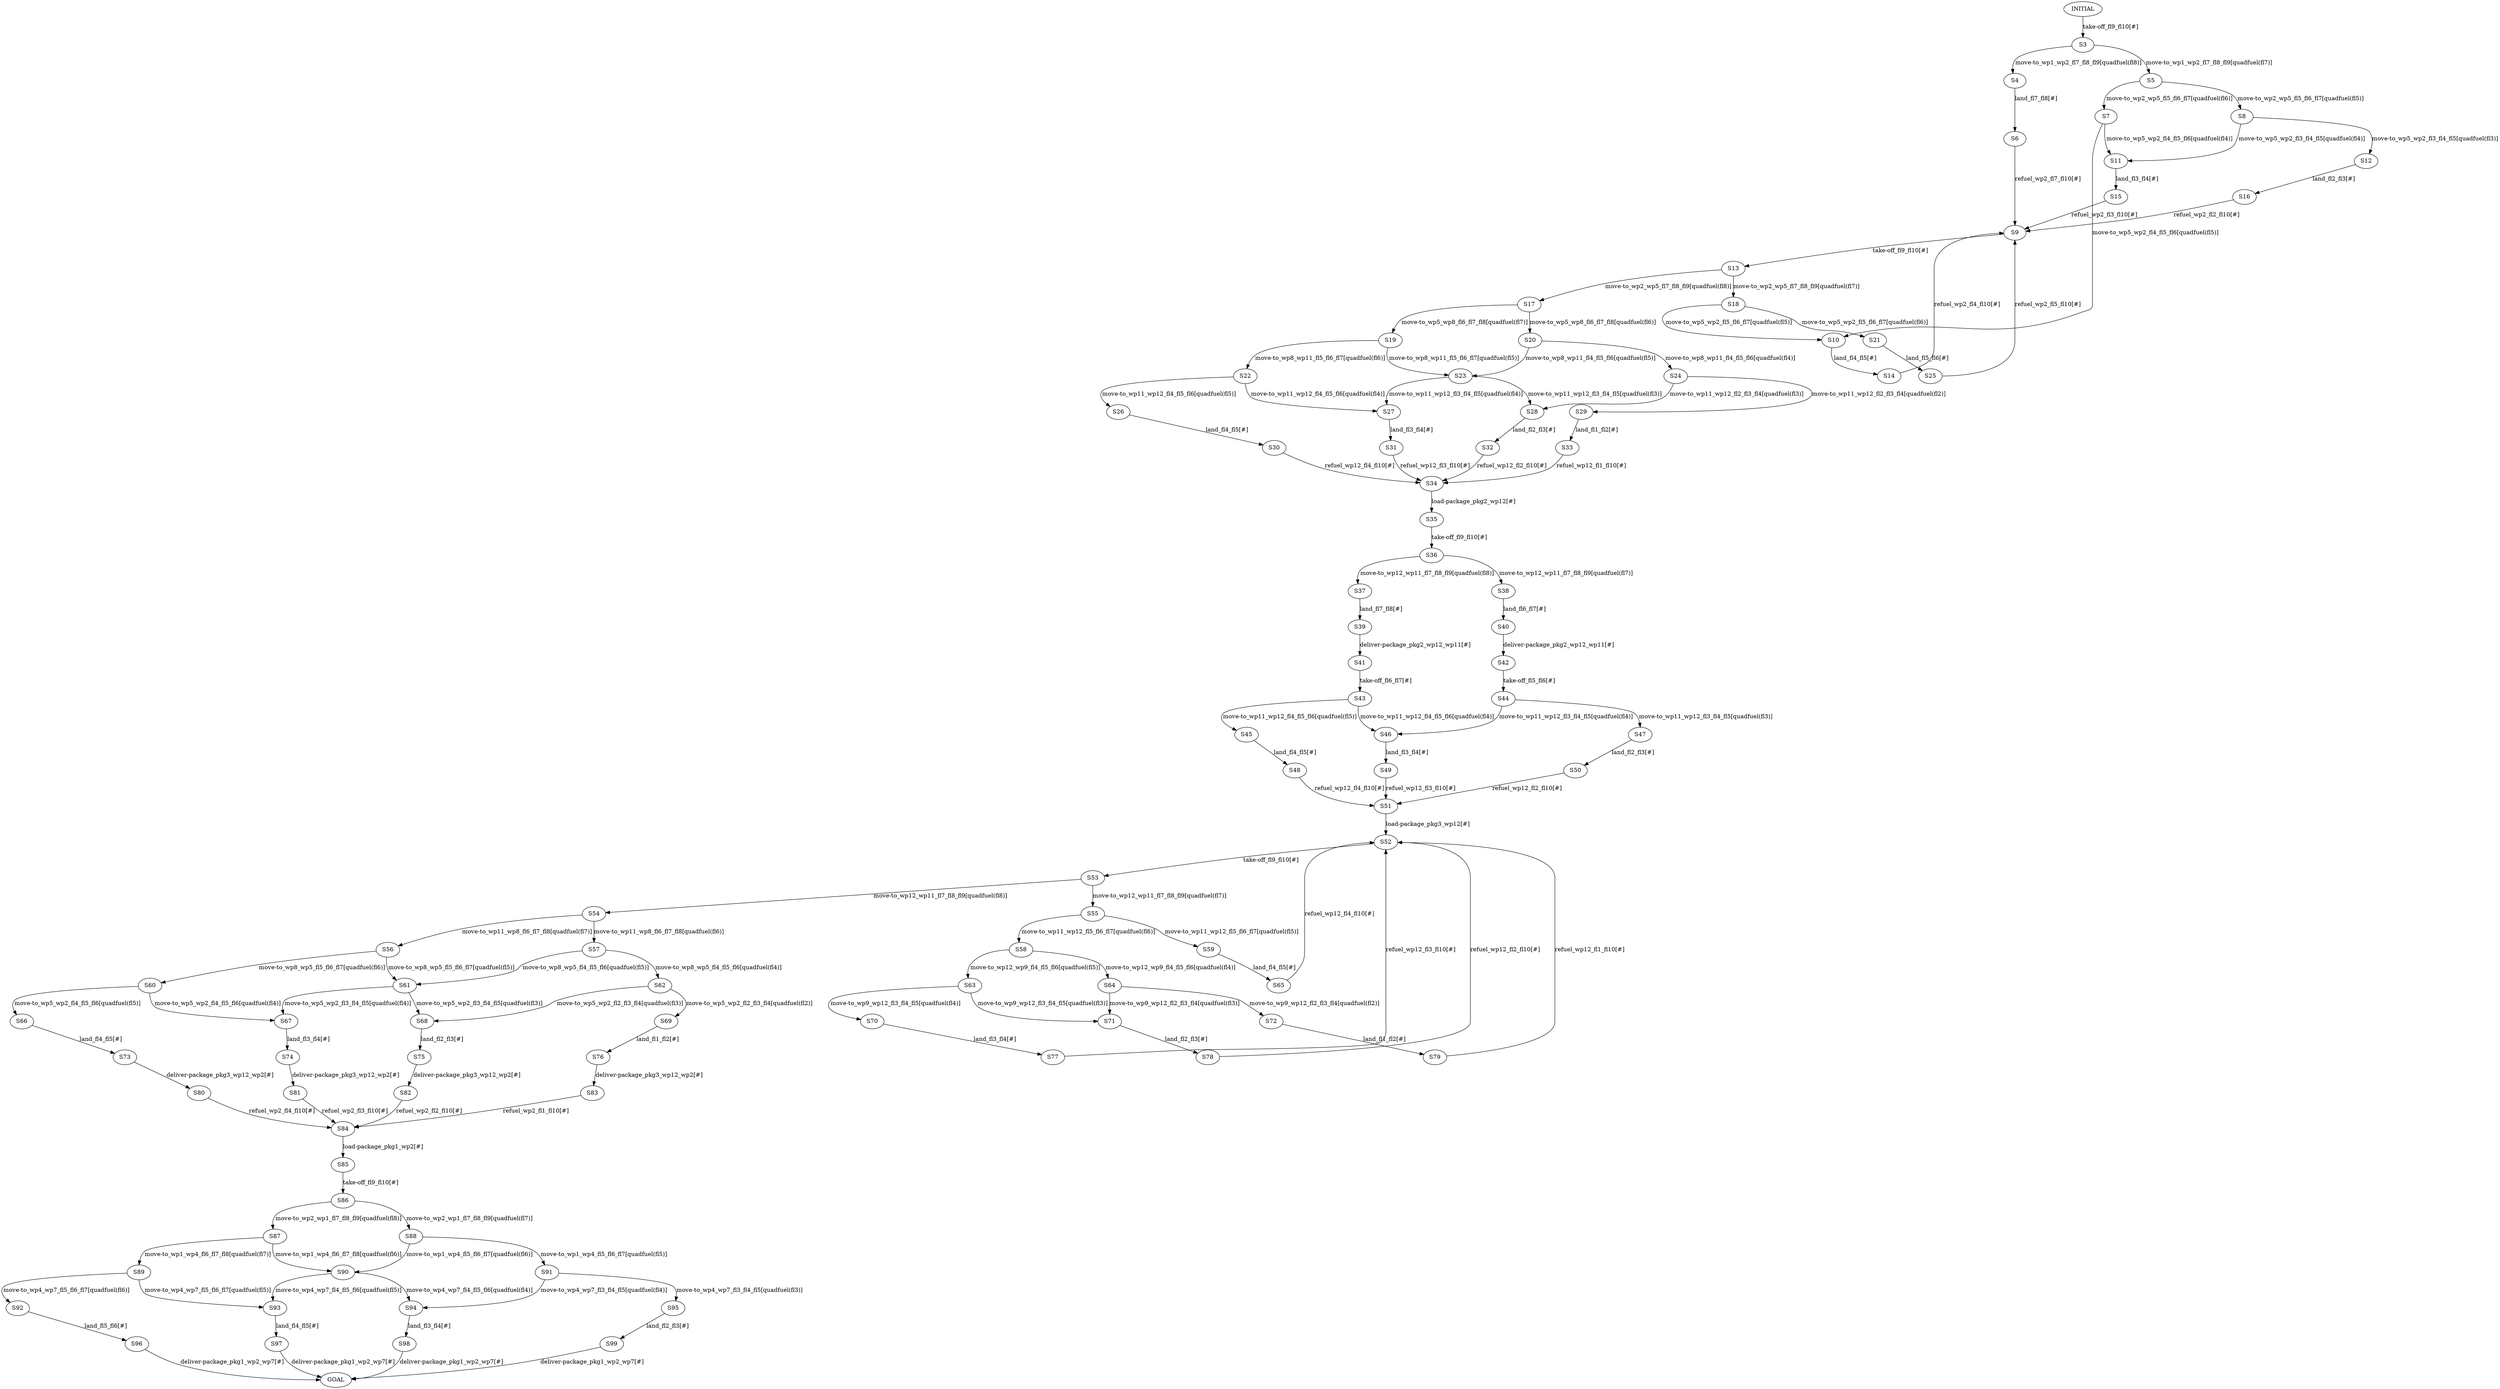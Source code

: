 digraph  {
	node [label="\N"];
	1	 [label=INITIAL];
	3	 [label=S3];
	1 -> 3 [key=0,
	label="take-off_fl9_fl10[#]"];
2 [label=GOAL];
4 [label=S4];
3 -> 4 [key=0,
label="move-to_wp1_wp2_fl7_fl8_fl9[quadfuel(fl8)]"];
5 [label=S5];
3 -> 5 [key=0,
label="move-to_wp1_wp2_fl7_fl8_fl9[quadfuel(fl7)]"];
6 [label=S6];
4 -> 6 [key=0,
label="land_fl7_fl8[#]"];
7 [label=S7];
5 -> 7 [key=0,
label="move-to_wp2_wp5_fl5_fl6_fl7[quadfuel(fl6)]"];
8 [label=S8];
5 -> 8 [key=0,
label="move-to_wp2_wp5_fl5_fl6_fl7[quadfuel(fl5)]"];
9 [label=S9];
6 -> 9 [key=0,
label="refuel_wp2_fl7_fl10[#]"];
10 [label=S10];
7 -> 10 [key=0,
label="move-to_wp5_wp2_fl4_fl5_fl6[quadfuel(fl5)]"];
11 [label=S11];
7 -> 11 [key=0,
label="move-to_wp5_wp2_fl4_fl5_fl6[quadfuel(fl4)]"];
8 -> 11 [key=0,
label="move-to_wp5_wp2_fl3_fl4_fl5[quadfuel(fl4)]"];
12 [label=S12];
8 -> 12 [key=0,
label="move-to_wp5_wp2_fl3_fl4_fl5[quadfuel(fl3)]"];
13 [label=S13];
9 -> 13 [key=0,
label="take-off_fl9_fl10[#]"];
14 [label=S14];
10 -> 14 [key=0,
label="land_fl4_fl5[#]"];
15 [label=S15];
11 -> 15 [key=0,
label="land_fl3_fl4[#]"];
16 [label=S16];
12 -> 16 [key=0,
label="land_fl2_fl3[#]"];
17 [label=S17];
13 -> 17 [key=0,
label="move-to_wp2_wp5_fl7_fl8_fl9[quadfuel(fl8)]"];
18 [label=S18];
13 -> 18 [key=0,
label="move-to_wp2_wp5_fl7_fl8_fl9[quadfuel(fl7)]"];
14 -> 9 [key=0,
label="refuel_wp2_fl4_fl10[#]"];
15 -> 9 [key=0,
label="refuel_wp2_fl3_fl10[#]"];
16 -> 9 [key=0,
label="refuel_wp2_fl2_fl10[#]"];
19 [label=S19];
17 -> 19 [key=0,
label="move-to_wp5_wp8_fl6_fl7_fl8[quadfuel(fl7)]"];
20 [label=S20];
17 -> 20 [key=0,
label="move-to_wp5_wp8_fl6_fl7_fl8[quadfuel(fl6)]"];
18 -> 10 [key=0,
label="move-to_wp5_wp2_fl5_fl6_fl7[quadfuel(fl5)]"];
21 [label=S21];
18 -> 21 [key=0,
label="move-to_wp5_wp2_fl5_fl6_fl7[quadfuel(fl6)]"];
22 [label=S22];
19 -> 22 [key=0,
label="move-to_wp8_wp11_fl5_fl6_fl7[quadfuel(fl6)]"];
23 [label=S23];
19 -> 23 [key=0,
label="move-to_wp8_wp11_fl5_fl6_fl7[quadfuel(fl5)]"];
20 -> 23 [key=0,
label="move-to_wp8_wp11_fl4_fl5_fl6[quadfuel(fl5)]"];
24 [label=S24];
20 -> 24 [key=0,
label="move-to_wp8_wp11_fl4_fl5_fl6[quadfuel(fl4)]"];
25 [label=S25];
21 -> 25 [key=0,
label="land_fl5_fl6[#]"];
26 [label=S26];
22 -> 26 [key=0,
label="move-to_wp11_wp12_fl4_fl5_fl6[quadfuel(fl5)]"];
27 [label=S27];
22 -> 27 [key=0,
label="move-to_wp11_wp12_fl4_fl5_fl6[quadfuel(fl4)]"];
23 -> 27 [key=0,
label="move-to_wp11_wp12_fl3_fl4_fl5[quadfuel(fl4)]"];
28 [label=S28];
23 -> 28 [key=0,
label="move-to_wp11_wp12_fl3_fl4_fl5[quadfuel(fl3)]"];
24 -> 28 [key=0,
label="move-to_wp11_wp12_fl2_fl3_fl4[quadfuel(fl3)]"];
29 [label=S29];
24 -> 29 [key=0,
label="move-to_wp11_wp12_fl2_fl3_fl4[quadfuel(fl2)]"];
25 -> 9 [key=0,
label="refuel_wp2_fl5_fl10[#]"];
30 [label=S30];
26 -> 30 [key=0,
label="land_fl4_fl5[#]"];
31 [label=S31];
27 -> 31 [key=0,
label="land_fl3_fl4[#]"];
32 [label=S32];
28 -> 32 [key=0,
label="land_fl2_fl3[#]"];
33 [label=S33];
29 -> 33 [key=0,
label="land_fl1_fl2[#]"];
34 [label=S34];
30 -> 34 [key=0,
label="refuel_wp12_fl4_fl10[#]"];
31 -> 34 [key=0,
label="refuel_wp12_fl3_fl10[#]"];
32 -> 34 [key=0,
label="refuel_wp12_fl2_fl10[#]"];
33 -> 34 [key=0,
label="refuel_wp12_fl1_fl10[#]"];
35 [label=S35];
34 -> 35 [key=0,
label="load-package_pkg2_wp12[#]"];
36 [label=S36];
35 -> 36 [key=0,
label="take-off_fl9_fl10[#]"];
37 [label=S37];
36 -> 37 [key=0,
label="move-to_wp12_wp11_fl7_fl8_fl9[quadfuel(fl8)]"];
38 [label=S38];
36 -> 38 [key=0,
label="move-to_wp12_wp11_fl7_fl8_fl9[quadfuel(fl7)]"];
39 [label=S39];
37 -> 39 [key=0,
label="land_fl7_fl8[#]"];
40 [label=S40];
38 -> 40 [key=0,
label="land_fl6_fl7[#]"];
41 [label=S41];
39 -> 41 [key=0,
label="deliver-package_pkg2_wp12_wp11[#]"];
42 [label=S42];
40 -> 42 [key=0,
label="deliver-package_pkg2_wp12_wp11[#]"];
43 [label=S43];
41 -> 43 [key=0,
label="take-off_fl6_fl7[#]"];
44 [label=S44];
42 -> 44 [key=0,
label="take-off_fl5_fl6[#]"];
45 [label=S45];
43 -> 45 [key=0,
label="move-to_wp11_wp12_fl4_fl5_fl6[quadfuel(fl5)]"];
46 [label=S46];
43 -> 46 [key=0,
label="move-to_wp11_wp12_fl4_fl5_fl6[quadfuel(fl4)]"];
44 -> 46 [key=0,
label="move-to_wp11_wp12_fl3_fl4_fl5[quadfuel(fl4)]"];
47 [label=S47];
44 -> 47 [key=0,
label="move-to_wp11_wp12_fl3_fl4_fl5[quadfuel(fl3)]"];
48 [label=S48];
45 -> 48 [key=0,
label="land_fl4_fl5[#]"];
49 [label=S49];
46 -> 49 [key=0,
label="land_fl3_fl4[#]"];
50 [label=S50];
47 -> 50 [key=0,
label="land_fl2_fl3[#]"];
51 [label=S51];
48 -> 51 [key=0,
label="refuel_wp12_fl4_fl10[#]"];
49 -> 51 [key=0,
label="refuel_wp12_fl3_fl10[#]"];
50 -> 51 [key=0,
label="refuel_wp12_fl2_fl10[#]"];
52 [label=S52];
51 -> 52 [key=0,
label="load-package_pkg3_wp12[#]"];
53 [label=S53];
52 -> 53 [key=0,
label="take-off_fl9_fl10[#]"];
54 [label=S54];
53 -> 54 [key=0,
label="move-to_wp12_wp11_fl7_fl8_fl9[quadfuel(fl8)]"];
55 [label=S55];
53 -> 55 [key=0,
label="move-to_wp12_wp11_fl7_fl8_fl9[quadfuel(fl7)]"];
56 [label=S56];
54 -> 56 [key=0,
label="move-to_wp11_wp8_fl6_fl7_fl8[quadfuel(fl7)]"];
57 [label=S57];
54 -> 57 [key=0,
label="move-to_wp11_wp8_fl6_fl7_fl8[quadfuel(fl6)]"];
58 [label=S58];
55 -> 58 [key=0,
label="move-to_wp11_wp12_fl5_fl6_fl7[quadfuel(fl6)]"];
59 [label=S59];
55 -> 59 [key=0,
label="move-to_wp11_wp12_fl5_fl6_fl7[quadfuel(fl5)]"];
60 [label=S60];
56 -> 60 [key=0,
label="move-to_wp8_wp5_fl5_fl6_fl7[quadfuel(fl6)]"];
61 [label=S61];
56 -> 61 [key=0,
label="move-to_wp8_wp5_fl5_fl6_fl7[quadfuel(fl5)]"];
57 -> 61 [key=0,
label="move-to_wp8_wp5_fl4_fl5_fl6[quadfuel(fl5)]"];
62 [label=S62];
57 -> 62 [key=0,
label="move-to_wp8_wp5_fl4_fl5_fl6[quadfuel(fl4)]"];
63 [label=S63];
58 -> 63 [key=0,
label="move-to_wp12_wp9_fl4_fl5_fl6[quadfuel(fl5)]"];
64 [label=S64];
58 -> 64 [key=0,
label="move-to_wp12_wp9_fl4_fl5_fl6[quadfuel(fl4)]"];
65 [label=S65];
59 -> 65 [key=0,
label="land_fl4_fl5[#]"];
66 [label=S66];
60 -> 66 [key=0,
label="move-to_wp5_wp2_fl4_fl5_fl6[quadfuel(fl5)]"];
67 [label=S67];
60 -> 67 [key=0,
label="move-to_wp5_wp2_fl4_fl5_fl6[quadfuel(fl4)]"];
61 -> 67 [key=0,
label="move-to_wp5_wp2_fl3_fl4_fl5[quadfuel(fl4)]"];
68 [label=S68];
61 -> 68 [key=0,
label="move-to_wp5_wp2_fl3_fl4_fl5[quadfuel(fl3)]"];
62 -> 68 [key=0,
label="move-to_wp5_wp2_fl2_fl3_fl4[quadfuel(fl3)]"];
69 [label=S69];
62 -> 69 [key=0,
label="move-to_wp5_wp2_fl2_fl3_fl4[quadfuel(fl2)]"];
70 [label=S70];
63 -> 70 [key=0,
label="move-to_wp9_wp12_fl3_fl4_fl5[quadfuel(fl4)]"];
71 [label=S71];
63 -> 71 [key=0,
label="move-to_wp9_wp12_fl3_fl4_fl5[quadfuel(fl3)]"];
64 -> 71 [key=0,
label="move-to_wp9_wp12_fl2_fl3_fl4[quadfuel(fl3)]"];
72 [label=S72];
64 -> 72 [key=0,
label="move-to_wp9_wp12_fl2_fl3_fl4[quadfuel(fl2)]"];
65 -> 52 [key=0,
label="refuel_wp12_fl4_fl10[#]"];
73 [label=S73];
66 -> 73 [key=0,
label="land_fl4_fl5[#]"];
74 [label=S74];
67 -> 74 [key=0,
label="land_fl3_fl4[#]"];
75 [label=S75];
68 -> 75 [key=0,
label="land_fl2_fl3[#]"];
76 [label=S76];
69 -> 76 [key=0,
label="land_fl1_fl2[#]"];
77 [label=S77];
70 -> 77 [key=0,
label="land_fl3_fl4[#]"];
78 [label=S78];
71 -> 78 [key=0,
label="land_fl2_fl3[#]"];
79 [label=S79];
72 -> 79 [key=0,
label="land_fl1_fl2[#]"];
80 [label=S80];
73 -> 80 [key=0,
label="deliver-package_pkg3_wp12_wp2[#]"];
81 [label=S81];
74 -> 81 [key=0,
label="deliver-package_pkg3_wp12_wp2[#]"];
82 [label=S82];
75 -> 82 [key=0,
label="deliver-package_pkg3_wp12_wp2[#]"];
83 [label=S83];
76 -> 83 [key=0,
label="deliver-package_pkg3_wp12_wp2[#]"];
77 -> 52 [key=0,
label="refuel_wp12_fl3_fl10[#]"];
78 -> 52 [key=0,
label="refuel_wp12_fl2_fl10[#]"];
79 -> 52 [key=0,
label="refuel_wp12_fl1_fl10[#]"];
84 [label=S84];
80 -> 84 [key=0,
label="refuel_wp2_fl4_fl10[#]"];
81 -> 84 [key=0,
label="refuel_wp2_fl3_fl10[#]"];
82 -> 84 [key=0,
label="refuel_wp2_fl2_fl10[#]"];
83 -> 84 [key=0,
label="refuel_wp2_fl1_fl10[#]"];
85 [label=S85];
84 -> 85 [key=0,
label="load-package_pkg1_wp2[#]"];
86 [label=S86];
85 -> 86 [key=0,
label="take-off_fl9_fl10[#]"];
87 [label=S87];
86 -> 87 [key=0,
label="move-to_wp2_wp1_fl7_fl8_fl9[quadfuel(fl8)]"];
88 [label=S88];
86 -> 88 [key=0,
label="move-to_wp2_wp1_fl7_fl8_fl9[quadfuel(fl7)]"];
89 [label=S89];
87 -> 89 [key=0,
label="move-to_wp1_wp4_fl6_fl7_fl8[quadfuel(fl7)]"];
90 [label=S90];
87 -> 90 [key=0,
label="move-to_wp1_wp4_fl6_fl7_fl8[quadfuel(fl6)]"];
88 -> 90 [key=0,
label="move-to_wp1_wp4_fl5_fl6_fl7[quadfuel(fl6)]"];
91 [label=S91];
88 -> 91 [key=0,
label="move-to_wp1_wp4_fl5_fl6_fl7[quadfuel(fl5)]"];
92 [label=S92];
89 -> 92 [key=0,
label="move-to_wp4_wp7_fl5_fl6_fl7[quadfuel(fl6)]"];
93 [label=S93];
89 -> 93 [key=0,
label="move-to_wp4_wp7_fl5_fl6_fl7[quadfuel(fl5)]"];
90 -> 93 [key=0,
label="move-to_wp4_wp7_fl4_fl5_fl6[quadfuel(fl5)]"];
94 [label=S94];
90 -> 94 [key=0,
label="move-to_wp4_wp7_fl4_fl5_fl6[quadfuel(fl4)]"];
91 -> 94 [key=0,
label="move-to_wp4_wp7_fl3_fl4_fl5[quadfuel(fl4)]"];
95 [label=S95];
91 -> 95 [key=0,
label="move-to_wp4_wp7_fl3_fl4_fl5[quadfuel(fl3)]"];
96 [label=S96];
92 -> 96 [key=0,
label="land_fl5_fl6[#]"];
97 [label=S97];
93 -> 97 [key=0,
label="land_fl4_fl5[#]"];
98 [label=S98];
94 -> 98 [key=0,
label="land_fl3_fl4[#]"];
99 [label=S99];
95 -> 99 [key=0,
label="land_fl2_fl3[#]"];
96 -> 2 [key=0,
label="deliver-package_pkg1_wp2_wp7[#]"];
97 -> 2 [key=0,
label="deliver-package_pkg1_wp2_wp7[#]"];
98 -> 2 [key=0,
label="deliver-package_pkg1_wp2_wp7[#]"];
99 -> 2 [key=0,
label="deliver-package_pkg1_wp2_wp7[#]"];
}
